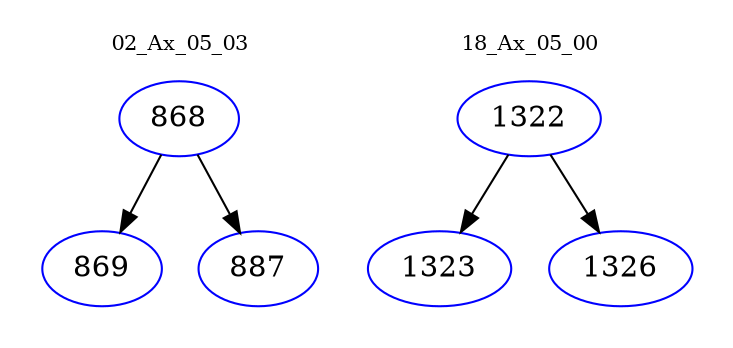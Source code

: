 digraph{
subgraph cluster_0 {
color = white
label = "02_Ax_05_03";
fontsize=10;
T0_868 [label="868", color="blue"]
T0_868 -> T0_869 [color="black"]
T0_869 [label="869", color="blue"]
T0_868 -> T0_887 [color="black"]
T0_887 [label="887", color="blue"]
}
subgraph cluster_1 {
color = white
label = "18_Ax_05_00";
fontsize=10;
T1_1322 [label="1322", color="blue"]
T1_1322 -> T1_1323 [color="black"]
T1_1323 [label="1323", color="blue"]
T1_1322 -> T1_1326 [color="black"]
T1_1326 [label="1326", color="blue"]
}
}
